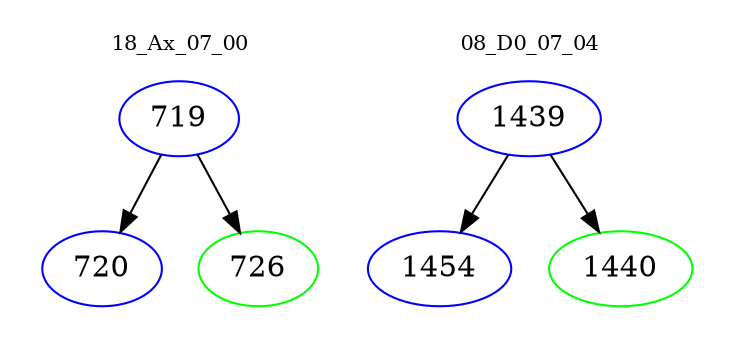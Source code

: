 digraph{
subgraph cluster_0 {
color = white
label = "18_Ax_07_00";
fontsize=10;
T0_719 [label="719", color="blue"]
T0_719 -> T0_720 [color="black"]
T0_720 [label="720", color="blue"]
T0_719 -> T0_726 [color="black"]
T0_726 [label="726", color="green"]
}
subgraph cluster_1 {
color = white
label = "08_D0_07_04";
fontsize=10;
T1_1439 [label="1439", color="blue"]
T1_1439 -> T1_1454 [color="black"]
T1_1454 [label="1454", color="blue"]
T1_1439 -> T1_1440 [color="black"]
T1_1440 [label="1440", color="green"]
}
}
